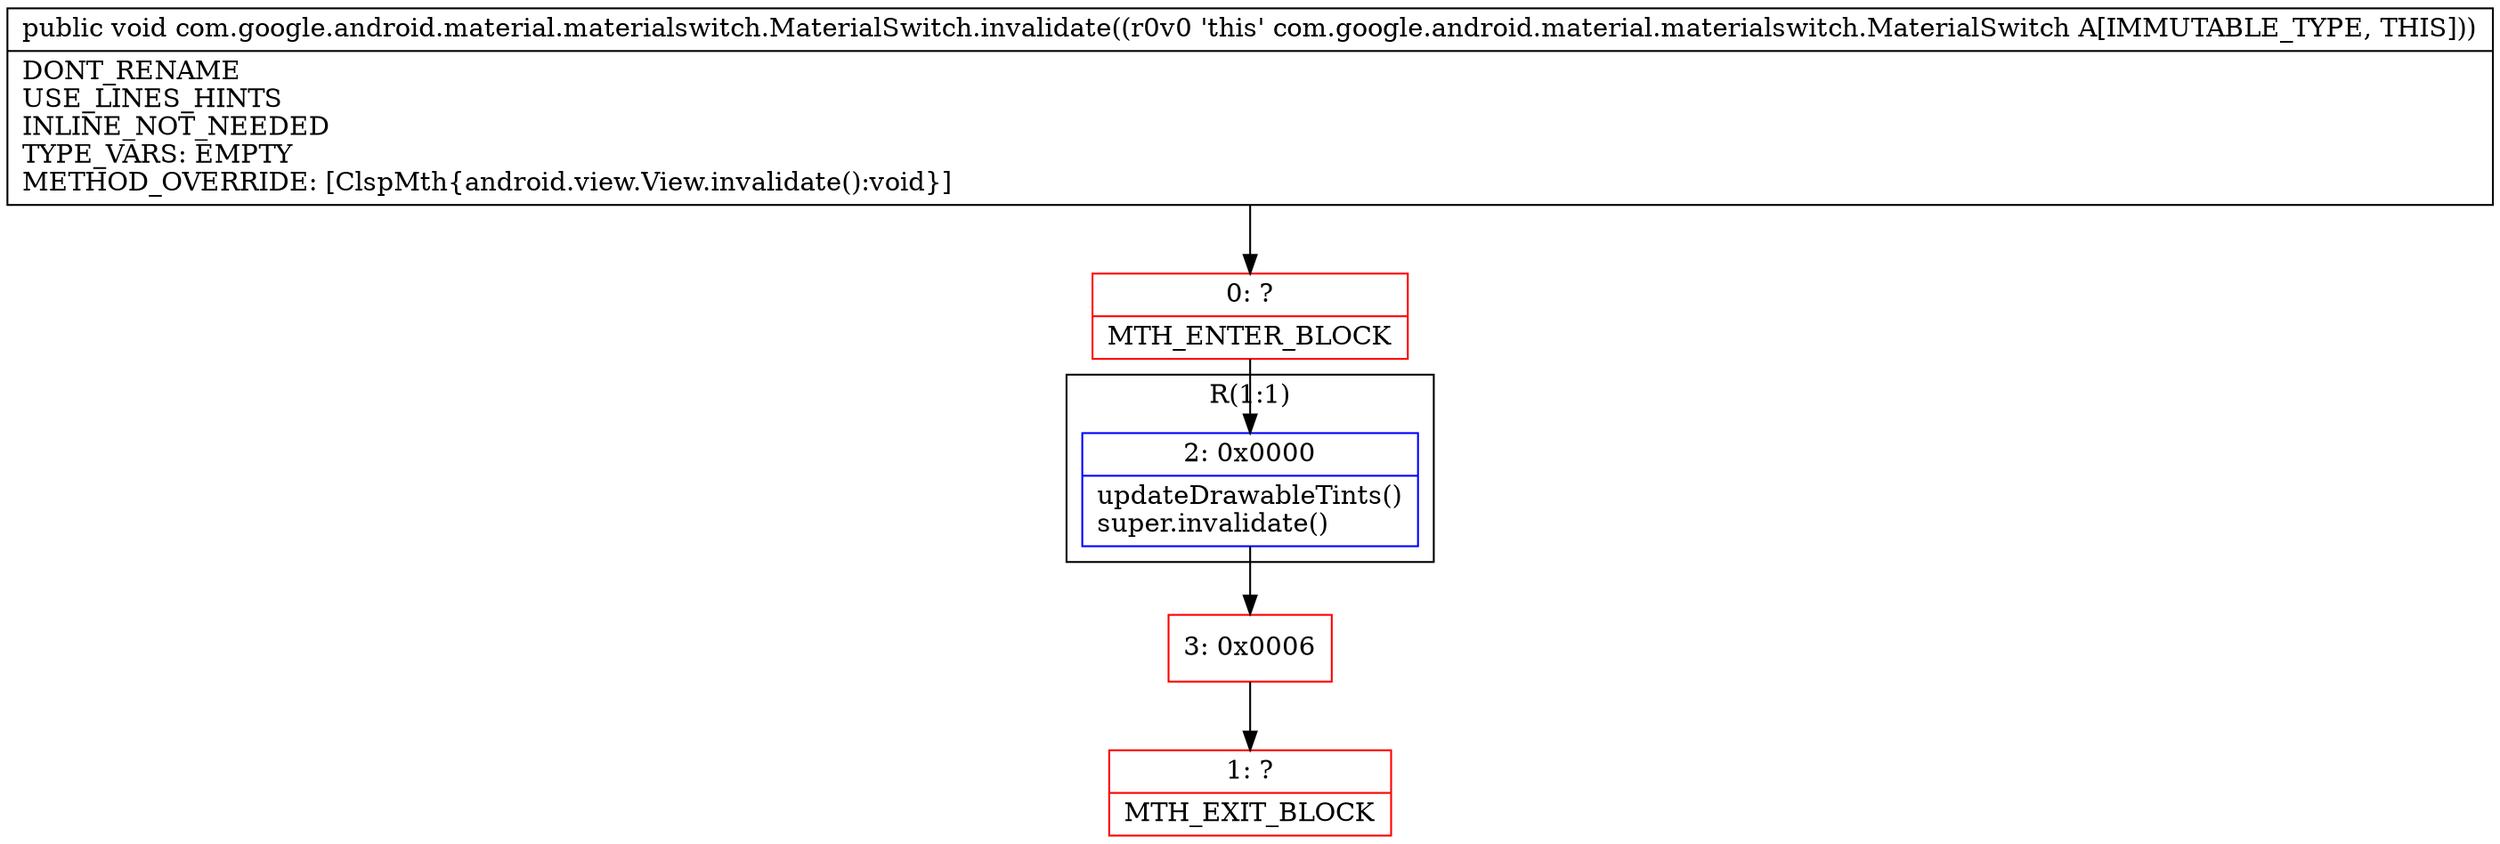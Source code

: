 digraph "CFG forcom.google.android.material.materialswitch.MaterialSwitch.invalidate()V" {
subgraph cluster_Region_1007356087 {
label = "R(1:1)";
node [shape=record,color=blue];
Node_2 [shape=record,label="{2\:\ 0x0000|updateDrawableTints()\lsuper.invalidate()\l}"];
}
Node_0 [shape=record,color=red,label="{0\:\ ?|MTH_ENTER_BLOCK\l}"];
Node_3 [shape=record,color=red,label="{3\:\ 0x0006}"];
Node_1 [shape=record,color=red,label="{1\:\ ?|MTH_EXIT_BLOCK\l}"];
MethodNode[shape=record,label="{public void com.google.android.material.materialswitch.MaterialSwitch.invalidate((r0v0 'this' com.google.android.material.materialswitch.MaterialSwitch A[IMMUTABLE_TYPE, THIS]))  | DONT_RENAME\lUSE_LINES_HINTS\lINLINE_NOT_NEEDED\lTYPE_VARS: EMPTY\lMETHOD_OVERRIDE: [ClspMth\{android.view.View.invalidate():void\}]\l}"];
MethodNode -> Node_0;Node_2 -> Node_3;
Node_0 -> Node_2;
Node_3 -> Node_1;
}


